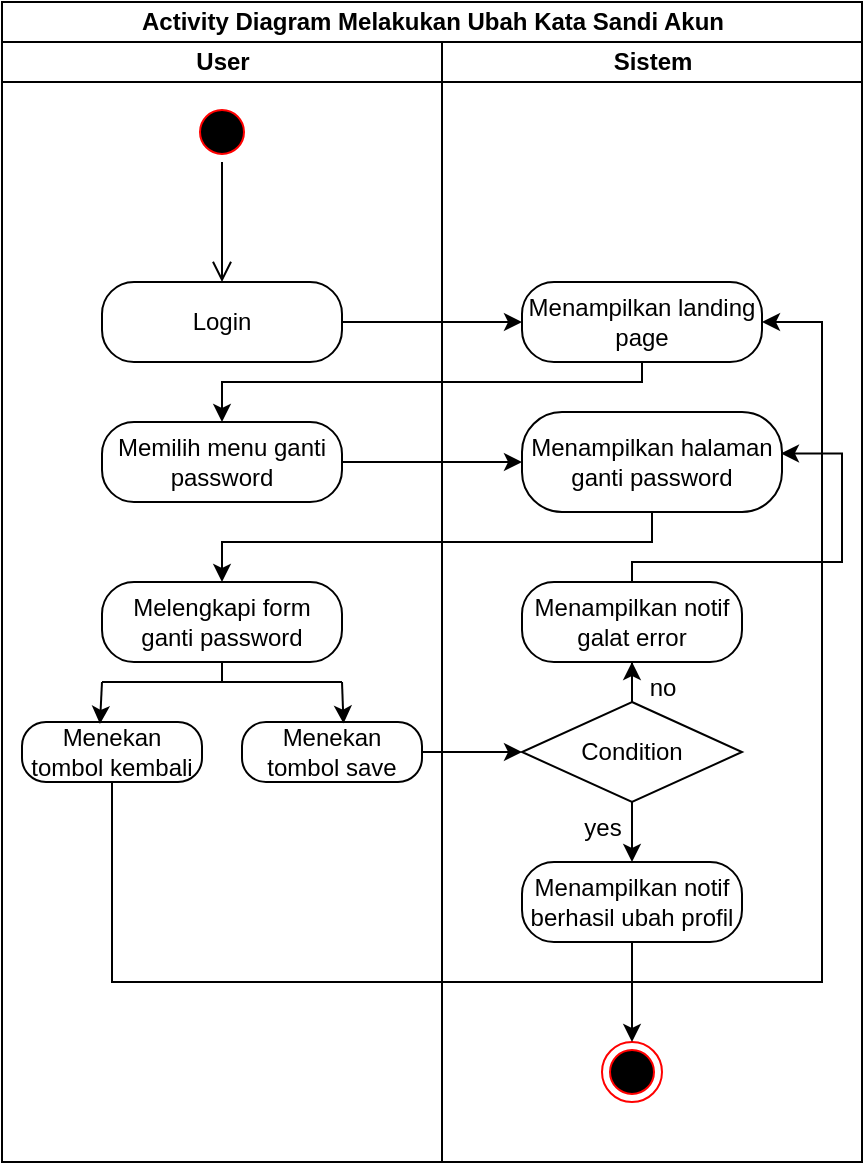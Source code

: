 <mxfile version="21.5.0" type="device">
  <diagram name="Halaman-1" id="QcM_v4b77sg4EotoPe2p">
    <mxGraphModel dx="1434" dy="729" grid="1" gridSize="10" guides="1" tooltips="1" connect="1" arrows="1" fold="1" page="1" pageScale="1" pageWidth="827" pageHeight="1169" math="0" shadow="0">
      <root>
        <mxCell id="0" />
        <mxCell id="1" parent="0" />
        <mxCell id="u4yl9TeXf4-urZHniM04-1" value="Activity Diagram Melakukan Ubah Kata Sandi Akun" style="swimlane;childLayout=stackLayout;resizeParent=1;resizeParentMax=0;startSize=20;html=1;" parent="1" vertex="1">
          <mxGeometry x="230" y="760" width="430" height="580" as="geometry" />
        </mxCell>
        <mxCell id="u4yl9TeXf4-urZHniM04-2" value="User" style="swimlane;startSize=20;html=1;align=center;" parent="u4yl9TeXf4-urZHniM04-1" vertex="1">
          <mxGeometry y="20" width="220" height="560" as="geometry" />
        </mxCell>
        <mxCell id="u4yl9TeXf4-urZHniM04-3" value="" style="ellipse;html=1;shape=startState;fillColor=#000000;strokeColor=#ff0000;" parent="u4yl9TeXf4-urZHniM04-2" vertex="1">
          <mxGeometry x="95" y="30" width="30" height="30" as="geometry" />
        </mxCell>
        <mxCell id="u4yl9TeXf4-urZHniM04-4" value="" style="edgeStyle=orthogonalEdgeStyle;html=1;verticalAlign=bottom;endArrow=open;endSize=8;strokeColor=#000000;rounded=0;" parent="u4yl9TeXf4-urZHniM04-2" source="u4yl9TeXf4-urZHniM04-3" edge="1">
          <mxGeometry relative="1" as="geometry">
            <mxPoint x="110" y="120" as="targetPoint" />
          </mxGeometry>
        </mxCell>
        <mxCell id="u4yl9TeXf4-urZHniM04-5" value="Login" style="rounded=1;whiteSpace=wrap;html=1;arcSize=40;fontColor=#000000;fillColor=default;strokeColor=default;" parent="u4yl9TeXf4-urZHniM04-2" vertex="1">
          <mxGeometry x="50" y="120" width="120" height="40" as="geometry" />
        </mxCell>
        <mxCell id="u4yl9TeXf4-urZHniM04-6" value="Memilih menu ganti password" style="rounded=1;whiteSpace=wrap;html=1;arcSize=40;fontColor=#000000;fillColor=default;strokeColor=default;" parent="u4yl9TeXf4-urZHniM04-2" vertex="1">
          <mxGeometry x="50" y="190" width="120" height="40" as="geometry" />
        </mxCell>
        <mxCell id="u4yl9TeXf4-urZHniM04-7" value="Melengkapi form ganti password" style="rounded=1;whiteSpace=wrap;html=1;arcSize=40;fontColor=#000000;fillColor=default;strokeColor=default;" parent="u4yl9TeXf4-urZHniM04-2" vertex="1">
          <mxGeometry x="50" y="270" width="120" height="40" as="geometry" />
        </mxCell>
        <mxCell id="u4yl9TeXf4-urZHniM04-8" value="Menekan tombol kembali" style="rounded=1;whiteSpace=wrap;html=1;arcSize=40;fontColor=#000000;fillColor=default;strokeColor=default;" parent="u4yl9TeXf4-urZHniM04-2" vertex="1">
          <mxGeometry x="10" y="340" width="90" height="30" as="geometry" />
        </mxCell>
        <mxCell id="u4yl9TeXf4-urZHniM04-9" value="Menekan tombol save" style="rounded=1;whiteSpace=wrap;html=1;arcSize=40;fontColor=#000000;fillColor=default;strokeColor=default;" parent="u4yl9TeXf4-urZHniM04-2" vertex="1">
          <mxGeometry x="120" y="340" width="90" height="30" as="geometry" />
        </mxCell>
        <mxCell id="u4yl9TeXf4-urZHniM04-10" value="Sistem" style="swimlane;startSize=20;html=1;" parent="u4yl9TeXf4-urZHniM04-1" vertex="1">
          <mxGeometry x="220" y="20" width="210" height="560" as="geometry" />
        </mxCell>
        <mxCell id="u4yl9TeXf4-urZHniM04-11" value="Menampilkan halaman ganti password" style="rounded=1;whiteSpace=wrap;html=1;arcSize=40;fontColor=#000000;fillColor=default;strokeColor=default;" parent="u4yl9TeXf4-urZHniM04-10" vertex="1">
          <mxGeometry x="40" y="185" width="130" height="50" as="geometry" />
        </mxCell>
        <mxCell id="u4yl9TeXf4-urZHniM04-12" value="Menampilkan landing page" style="rounded=1;whiteSpace=wrap;html=1;arcSize=40;fontColor=#000000;fillColor=default;strokeColor=default;" parent="u4yl9TeXf4-urZHniM04-10" vertex="1">
          <mxGeometry x="40" y="120" width="120" height="40" as="geometry" />
        </mxCell>
        <mxCell id="u4yl9TeXf4-urZHniM04-13" value="" style="ellipse;html=1;shape=endState;fillColor=#000000;strokeColor=#ff0000;" parent="u4yl9TeXf4-urZHniM04-10" vertex="1">
          <mxGeometry x="80" y="500" width="30" height="30" as="geometry" />
        </mxCell>
        <mxCell id="u4yl9TeXf4-urZHniM04-14" value="" style="edgeStyle=orthogonalEdgeStyle;rounded=0;orthogonalLoop=1;jettySize=auto;html=1;" parent="u4yl9TeXf4-urZHniM04-10" source="u4yl9TeXf4-urZHniM04-16" target="u4yl9TeXf4-urZHniM04-18" edge="1">
          <mxGeometry relative="1" as="geometry" />
        </mxCell>
        <mxCell id="u4yl9TeXf4-urZHniM04-15" value="" style="edgeStyle=orthogonalEdgeStyle;rounded=0;orthogonalLoop=1;jettySize=auto;html=1;" parent="u4yl9TeXf4-urZHniM04-10" source="u4yl9TeXf4-urZHniM04-16" target="u4yl9TeXf4-urZHniM04-20" edge="1">
          <mxGeometry relative="1" as="geometry" />
        </mxCell>
        <mxCell id="u4yl9TeXf4-urZHniM04-16" value="Condition" style="rhombus;whiteSpace=wrap;html=1;fontColor=#000000;fillColor=default;strokeColor=default;" parent="u4yl9TeXf4-urZHniM04-10" vertex="1">
          <mxGeometry x="40" y="330" width="110" height="50" as="geometry" />
        </mxCell>
        <mxCell id="u4yl9TeXf4-urZHniM04-17" value="" style="edgeStyle=orthogonalEdgeStyle;rounded=0;orthogonalLoop=1;jettySize=auto;html=1;" parent="u4yl9TeXf4-urZHniM04-10" source="u4yl9TeXf4-urZHniM04-18" target="u4yl9TeXf4-urZHniM04-13" edge="1">
          <mxGeometry relative="1" as="geometry" />
        </mxCell>
        <mxCell id="u4yl9TeXf4-urZHniM04-18" value="Menampilkan notif berhasil ubah profil" style="rounded=1;whiteSpace=wrap;html=1;arcSize=40;fontColor=#000000;fillColor=default;strokeColor=default;" parent="u4yl9TeXf4-urZHniM04-10" vertex="1">
          <mxGeometry x="40" y="410" width="110" height="40" as="geometry" />
        </mxCell>
        <mxCell id="u4yl9TeXf4-urZHniM04-19" style="edgeStyle=orthogonalEdgeStyle;rounded=0;orthogonalLoop=1;jettySize=auto;html=1;entryX=0.996;entryY=0.414;entryDx=0;entryDy=0;entryPerimeter=0;" parent="u4yl9TeXf4-urZHniM04-10" source="u4yl9TeXf4-urZHniM04-20" target="u4yl9TeXf4-urZHniM04-11" edge="1">
          <mxGeometry relative="1" as="geometry">
            <Array as="points">
              <mxPoint x="95" y="260" />
              <mxPoint x="200" y="260" />
              <mxPoint x="200" y="206" />
            </Array>
          </mxGeometry>
        </mxCell>
        <mxCell id="u4yl9TeXf4-urZHniM04-20" value="Menampilkan notif galat error" style="rounded=1;whiteSpace=wrap;html=1;arcSize=40;fontColor=#000000;fillColor=default;strokeColor=default;" parent="u4yl9TeXf4-urZHniM04-10" vertex="1">
          <mxGeometry x="40" y="270" width="110" height="40" as="geometry" />
        </mxCell>
        <mxCell id="u4yl9TeXf4-urZHniM04-21" value="" style="edgeStyle=orthogonalEdgeStyle;rounded=0;orthogonalLoop=1;jettySize=auto;html=1;" parent="u4yl9TeXf4-urZHniM04-1" source="u4yl9TeXf4-urZHniM04-6" target="u4yl9TeXf4-urZHniM04-11" edge="1">
          <mxGeometry relative="1" as="geometry" />
        </mxCell>
        <mxCell id="u4yl9TeXf4-urZHniM04-22" value="" style="edgeStyle=orthogonalEdgeStyle;rounded=0;orthogonalLoop=1;jettySize=auto;html=1;" parent="u4yl9TeXf4-urZHniM04-1" source="u4yl9TeXf4-urZHniM04-5" target="u4yl9TeXf4-urZHniM04-12" edge="1">
          <mxGeometry relative="1" as="geometry" />
        </mxCell>
        <mxCell id="u4yl9TeXf4-urZHniM04-23" style="edgeStyle=orthogonalEdgeStyle;rounded=0;orthogonalLoop=1;jettySize=auto;html=1;entryX=0.5;entryY=0;entryDx=0;entryDy=0;" parent="u4yl9TeXf4-urZHniM04-1" source="u4yl9TeXf4-urZHniM04-12" target="u4yl9TeXf4-urZHniM04-6" edge="1">
          <mxGeometry relative="1" as="geometry">
            <Array as="points">
              <mxPoint x="320" y="190" />
              <mxPoint x="110" y="190" />
            </Array>
          </mxGeometry>
        </mxCell>
        <mxCell id="u4yl9TeXf4-urZHniM04-24" style="edgeStyle=orthogonalEdgeStyle;rounded=0;orthogonalLoop=1;jettySize=auto;html=1;entryX=1;entryY=0.5;entryDx=0;entryDy=0;" parent="u4yl9TeXf4-urZHniM04-1" source="u4yl9TeXf4-urZHniM04-8" target="u4yl9TeXf4-urZHniM04-12" edge="1">
          <mxGeometry relative="1" as="geometry">
            <Array as="points">
              <mxPoint x="55" y="490" />
              <mxPoint x="410" y="490" />
              <mxPoint x="410" y="160" />
            </Array>
          </mxGeometry>
        </mxCell>
        <mxCell id="u4yl9TeXf4-urZHniM04-25" value="" style="edgeStyle=orthogonalEdgeStyle;rounded=0;orthogonalLoop=1;jettySize=auto;html=1;" parent="u4yl9TeXf4-urZHniM04-1" source="u4yl9TeXf4-urZHniM04-9" edge="1">
          <mxGeometry relative="1" as="geometry">
            <mxPoint x="260" y="375" as="targetPoint" />
          </mxGeometry>
        </mxCell>
        <mxCell id="u4yl9TeXf4-urZHniM04-26" style="edgeStyle=orthogonalEdgeStyle;rounded=0;orthogonalLoop=1;jettySize=auto;html=1;" parent="u4yl9TeXf4-urZHniM04-1" source="u4yl9TeXf4-urZHniM04-11" target="u4yl9TeXf4-urZHniM04-7" edge="1">
          <mxGeometry relative="1" as="geometry">
            <Array as="points">
              <mxPoint x="325" y="270" />
              <mxPoint x="110" y="270" />
            </Array>
          </mxGeometry>
        </mxCell>
        <mxCell id="u4yl9TeXf4-urZHniM04-27" value="" style="endArrow=none;html=1;rounded=0;" parent="1" edge="1">
          <mxGeometry width="50" height="50" relative="1" as="geometry">
            <mxPoint x="280" y="1100" as="sourcePoint" />
            <mxPoint x="400" y="1100" as="targetPoint" />
          </mxGeometry>
        </mxCell>
        <mxCell id="u4yl9TeXf4-urZHniM04-28" value="" style="endArrow=none;html=1;rounded=0;entryX=0.5;entryY=1;entryDx=0;entryDy=0;" parent="1" target="u4yl9TeXf4-urZHniM04-7" edge="1">
          <mxGeometry width="50" height="50" relative="1" as="geometry">
            <mxPoint x="340" y="1100" as="sourcePoint" />
            <mxPoint x="430" y="1140" as="targetPoint" />
          </mxGeometry>
        </mxCell>
        <mxCell id="u4yl9TeXf4-urZHniM04-29" value="" style="endArrow=classic;html=1;rounded=0;entryX=0.433;entryY=0.032;entryDx=0;entryDy=0;entryPerimeter=0;" parent="1" target="u4yl9TeXf4-urZHniM04-8" edge="1">
          <mxGeometry width="50" height="50" relative="1" as="geometry">
            <mxPoint x="280" y="1100" as="sourcePoint" />
            <mxPoint x="430" y="1140" as="targetPoint" />
          </mxGeometry>
        </mxCell>
        <mxCell id="u4yl9TeXf4-urZHniM04-30" value="" style="endArrow=classic;html=1;rounded=0;entryX=0.564;entryY=0.026;entryDx=0;entryDy=0;entryPerimeter=0;" parent="1" target="u4yl9TeXf4-urZHniM04-9" edge="1">
          <mxGeometry width="50" height="50" relative="1" as="geometry">
            <mxPoint x="400" y="1100" as="sourcePoint" />
            <mxPoint x="320" y="1020" as="targetPoint" />
          </mxGeometry>
        </mxCell>
        <mxCell id="u4yl9TeXf4-urZHniM04-31" value="yes" style="text;html=1;align=center;verticalAlign=middle;resizable=0;points=[];autosize=1;strokeColor=none;fillColor=none;" parent="1" vertex="1">
          <mxGeometry x="510" y="1158" width="40" height="30" as="geometry" />
        </mxCell>
        <mxCell id="u4yl9TeXf4-urZHniM04-32" value="no" style="text;html=1;align=center;verticalAlign=middle;resizable=0;points=[];autosize=1;strokeColor=none;fillColor=none;" parent="1" vertex="1">
          <mxGeometry x="540" y="1088" width="40" height="30" as="geometry" />
        </mxCell>
      </root>
    </mxGraphModel>
  </diagram>
</mxfile>

